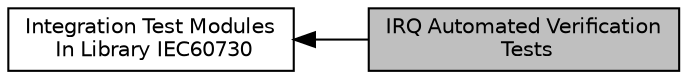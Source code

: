 digraph "IRQ Automated Verification Tests"
{
  edge [fontname="Helvetica",fontsize="10",labelfontname="Helvetica",labelfontsize="10"];
  node [fontname="Helvetica",fontsize="10",shape=box];
  rankdir=LR;
  Node1 [label="IRQ Automated Verification\l Tests",height=0.2,width=0.4,color="black", fillcolor="grey75", style="filled", fontcolor="black",tooltip="Python script for the IEC60730 IRQ plausibility verification tests."];
  Node2 [label="Integration Test Modules\l In Library IEC60730",height=0.2,width=0.4,color="black", fillcolor="white", style="filled",URL="$group__IEC60730__INTEGRATION__TEST.html",tooltip=" "];
  Node2->Node1 [shape=plaintext, dir="back", style="solid"];
}
